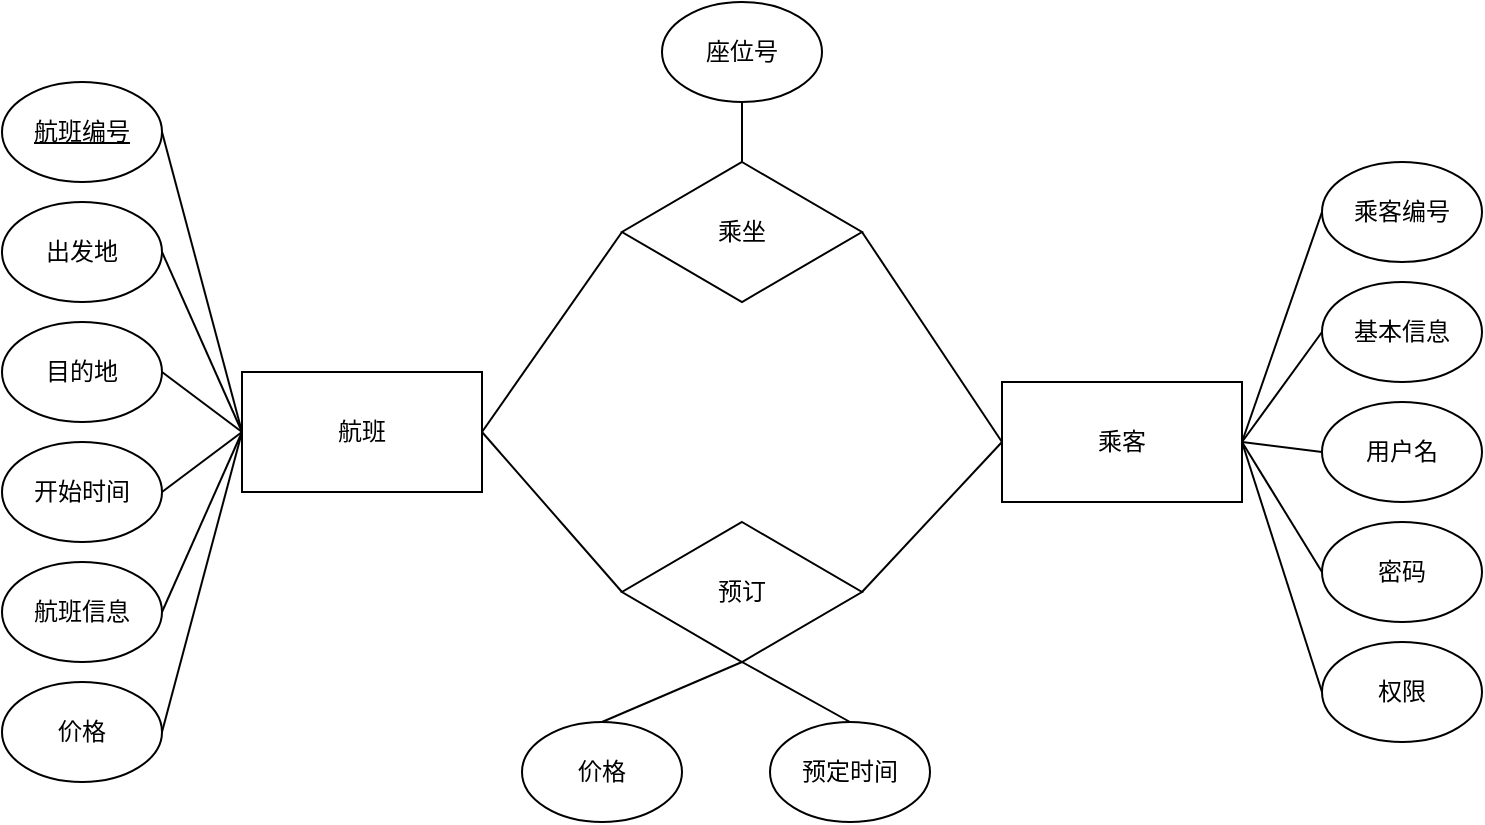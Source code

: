 <mxfile version="14.8.4" type="github">
  <diagram id="WVvl7FqED-bUTkAwLAjd" name="Page-1">
    <mxGraphModel dx="997" dy="573" grid="1" gridSize="10" guides="1" tooltips="1" connect="1" arrows="1" fold="1" page="1" pageScale="1" pageWidth="827" pageHeight="1169" math="0" shadow="0">
      <root>
        <mxCell id="0" />
        <mxCell id="1" parent="0" />
        <mxCell id="ZLZ2BPsOkGQvohF2f_RD-1" value="航班" style="rounded=0;whiteSpace=wrap;html=1;" vertex="1" parent="1">
          <mxGeometry x="150" y="335" width="120" height="60" as="geometry" />
        </mxCell>
        <mxCell id="ZLZ2BPsOkGQvohF2f_RD-2" value="乘客" style="rounded=0;whiteSpace=wrap;html=1;" vertex="1" parent="1">
          <mxGeometry x="530" y="340" width="120" height="60" as="geometry" />
        </mxCell>
        <mxCell id="ZLZ2BPsOkGQvohF2f_RD-3" value="出发地" style="ellipse;whiteSpace=wrap;html=1;" vertex="1" parent="1">
          <mxGeometry x="30" y="250" width="80" height="50" as="geometry" />
        </mxCell>
        <mxCell id="ZLZ2BPsOkGQvohF2f_RD-4" value="目的地" style="ellipse;whiteSpace=wrap;html=1;" vertex="1" parent="1">
          <mxGeometry x="30" y="310" width="80" height="50" as="geometry" />
        </mxCell>
        <mxCell id="ZLZ2BPsOkGQvohF2f_RD-5" value="开始时间" style="ellipse;whiteSpace=wrap;html=1;" vertex="1" parent="1">
          <mxGeometry x="30" y="370" width="80" height="50" as="geometry" />
        </mxCell>
        <mxCell id="ZLZ2BPsOkGQvohF2f_RD-6" value="航班信息" style="ellipse;whiteSpace=wrap;html=1;" vertex="1" parent="1">
          <mxGeometry x="30" y="430" width="80" height="50" as="geometry" />
        </mxCell>
        <mxCell id="ZLZ2BPsOkGQvohF2f_RD-7" value="价格" style="ellipse;whiteSpace=wrap;html=1;" vertex="1" parent="1">
          <mxGeometry x="30" y="490" width="80" height="50" as="geometry" />
        </mxCell>
        <mxCell id="ZLZ2BPsOkGQvohF2f_RD-8" value="乘客编号&lt;span style=&quot;color: rgba(0 , 0 , 0 , 0) ; font-family: monospace ; font-size: 0px&quot;&gt;%3CmxGraphModel%3E%3Croot%3E%3CmxCell%20id%3D%220%22%2F%3E%3CmxCell%20id%3D%221%22%20parent%3D%220%22%2F%3E%3CmxCell%20id%3D%222%22%20value%3D%22%E5%BC%80%E5%A7%8B%E6%97%B6%E9%97%B4%22%20style%3D%22ellipse%3BwhiteSpace%3Dwrap%3Bhtml%3D1%3B%22%20vertex%3D%221%22%20parent%3D%221%22%3E%3CmxGeometry%20x%3D%2230%22%20y%3D%22340%22%20width%3D%2280%22%20height%3D%2250%22%20as%3D%22geometry%22%2F%3E%3C%2FmxCell%3E%3C%2Froot%3E%3C%2FmxGraphModel%3E&lt;/span&gt;" style="ellipse;whiteSpace=wrap;html=1;" vertex="1" parent="1">
          <mxGeometry x="690" y="230" width="80" height="50" as="geometry" />
        </mxCell>
        <mxCell id="ZLZ2BPsOkGQvohF2f_RD-9" value="基本信息" style="ellipse;whiteSpace=wrap;html=1;" vertex="1" parent="1">
          <mxGeometry x="690" y="290" width="80" height="50" as="geometry" />
        </mxCell>
        <mxCell id="ZLZ2BPsOkGQvohF2f_RD-10" value="用户名" style="ellipse;whiteSpace=wrap;html=1;" vertex="1" parent="1">
          <mxGeometry x="690" y="350" width="80" height="50" as="geometry" />
        </mxCell>
        <mxCell id="ZLZ2BPsOkGQvohF2f_RD-11" value="密码" style="ellipse;whiteSpace=wrap;html=1;" vertex="1" parent="1">
          <mxGeometry x="690" y="410" width="80" height="50" as="geometry" />
        </mxCell>
        <mxCell id="ZLZ2BPsOkGQvohF2f_RD-12" value="权限" style="ellipse;whiteSpace=wrap;html=1;" vertex="1" parent="1">
          <mxGeometry x="690" y="470" width="80" height="50" as="geometry" />
        </mxCell>
        <mxCell id="ZLZ2BPsOkGQvohF2f_RD-13" value="&lt;u&gt;航班编号&lt;/u&gt;" style="ellipse;whiteSpace=wrap;html=1;" vertex="1" parent="1">
          <mxGeometry x="30" y="190" width="80" height="50" as="geometry" />
        </mxCell>
        <mxCell id="ZLZ2BPsOkGQvohF2f_RD-14" value="乘坐" style="rhombus;whiteSpace=wrap;html=1;" vertex="1" parent="1">
          <mxGeometry x="340" y="230" width="120" height="70" as="geometry" />
        </mxCell>
        <mxCell id="ZLZ2BPsOkGQvohF2f_RD-15" value="座位号" style="ellipse;whiteSpace=wrap;html=1;" vertex="1" parent="1">
          <mxGeometry x="360" y="150" width="80" height="50" as="geometry" />
        </mxCell>
        <mxCell id="ZLZ2BPsOkGQvohF2f_RD-16" value="预订" style="rhombus;whiteSpace=wrap;html=1;" vertex="1" parent="1">
          <mxGeometry x="340" y="410" width="120" height="70" as="geometry" />
        </mxCell>
        <mxCell id="ZLZ2BPsOkGQvohF2f_RD-17" value="价格" style="ellipse;whiteSpace=wrap;html=1;" vertex="1" parent="1">
          <mxGeometry x="290" y="510" width="80" height="50" as="geometry" />
        </mxCell>
        <mxCell id="ZLZ2BPsOkGQvohF2f_RD-18" value="" style="endArrow=none;html=1;entryX=0;entryY=0.5;entryDx=0;entryDy=0;exitX=1;exitY=0.5;exitDx=0;exitDy=0;" edge="1" parent="1" source="ZLZ2BPsOkGQvohF2f_RD-14" target="ZLZ2BPsOkGQvohF2f_RD-2">
          <mxGeometry width="50" height="50" relative="1" as="geometry">
            <mxPoint x="390" y="420" as="sourcePoint" />
            <mxPoint x="440" y="370" as="targetPoint" />
          </mxGeometry>
        </mxCell>
        <mxCell id="ZLZ2BPsOkGQvohF2f_RD-19" value="" style="endArrow=none;html=1;entryX=0;entryY=0.5;entryDx=0;entryDy=0;exitX=1;exitY=0.5;exitDx=0;exitDy=0;" edge="1" parent="1" source="ZLZ2BPsOkGQvohF2f_RD-1" target="ZLZ2BPsOkGQvohF2f_RD-14">
          <mxGeometry width="50" height="50" relative="1" as="geometry">
            <mxPoint x="390" y="420" as="sourcePoint" />
            <mxPoint x="440" y="370" as="targetPoint" />
          </mxGeometry>
        </mxCell>
        <mxCell id="ZLZ2BPsOkGQvohF2f_RD-20" value="" style="endArrow=none;html=1;entryX=0.5;entryY=1;entryDx=0;entryDy=0;" edge="1" parent="1" target="ZLZ2BPsOkGQvohF2f_RD-15">
          <mxGeometry width="50" height="50" relative="1" as="geometry">
            <mxPoint x="400" y="230" as="sourcePoint" />
            <mxPoint x="440" y="370" as="targetPoint" />
          </mxGeometry>
        </mxCell>
        <mxCell id="ZLZ2BPsOkGQvohF2f_RD-21" value="" style="endArrow=none;html=1;exitX=1;exitY=0.5;exitDx=0;exitDy=0;entryX=0;entryY=0.5;entryDx=0;entryDy=0;" edge="1" parent="1" source="ZLZ2BPsOkGQvohF2f_RD-7" target="ZLZ2BPsOkGQvohF2f_RD-1">
          <mxGeometry width="50" height="50" relative="1" as="geometry">
            <mxPoint x="390" y="420" as="sourcePoint" />
            <mxPoint x="440" y="370" as="targetPoint" />
          </mxGeometry>
        </mxCell>
        <mxCell id="ZLZ2BPsOkGQvohF2f_RD-22" value="" style="endArrow=none;html=1;exitX=1;exitY=0.5;exitDx=0;exitDy=0;entryX=0;entryY=0.5;entryDx=0;entryDy=0;" edge="1" parent="1" source="ZLZ2BPsOkGQvohF2f_RD-13" target="ZLZ2BPsOkGQvohF2f_RD-1">
          <mxGeometry width="50" height="50" relative="1" as="geometry">
            <mxPoint x="160" y="250" as="sourcePoint" />
            <mxPoint x="210" y="200" as="targetPoint" />
          </mxGeometry>
        </mxCell>
        <mxCell id="ZLZ2BPsOkGQvohF2f_RD-23" value="" style="endArrow=none;html=1;exitX=1;exitY=0.5;exitDx=0;exitDy=0;entryX=0;entryY=0.5;entryDx=0;entryDy=0;" edge="1" parent="1" source="ZLZ2BPsOkGQvohF2f_RD-3" target="ZLZ2BPsOkGQvohF2f_RD-1">
          <mxGeometry width="50" height="50" relative="1" as="geometry">
            <mxPoint x="170" y="260" as="sourcePoint" />
            <mxPoint x="220" y="210" as="targetPoint" />
          </mxGeometry>
        </mxCell>
        <mxCell id="ZLZ2BPsOkGQvohF2f_RD-24" value="" style="endArrow=none;html=1;exitX=1;exitY=0.5;exitDx=0;exitDy=0;entryX=0;entryY=0.5;entryDx=0;entryDy=0;" edge="1" parent="1" source="ZLZ2BPsOkGQvohF2f_RD-4" target="ZLZ2BPsOkGQvohF2f_RD-1">
          <mxGeometry width="50" height="50" relative="1" as="geometry">
            <mxPoint x="180" y="270" as="sourcePoint" />
            <mxPoint x="230" y="220" as="targetPoint" />
          </mxGeometry>
        </mxCell>
        <mxCell id="ZLZ2BPsOkGQvohF2f_RD-25" value="" style="endArrow=none;html=1;exitX=1;exitY=0.5;exitDx=0;exitDy=0;entryX=0;entryY=0.5;entryDx=0;entryDy=0;" edge="1" parent="1" source="ZLZ2BPsOkGQvohF2f_RD-5" target="ZLZ2BPsOkGQvohF2f_RD-1">
          <mxGeometry width="50" height="50" relative="1" as="geometry">
            <mxPoint x="190" y="280" as="sourcePoint" />
            <mxPoint x="240" y="230" as="targetPoint" />
          </mxGeometry>
        </mxCell>
        <mxCell id="ZLZ2BPsOkGQvohF2f_RD-26" value="" style="endArrow=none;html=1;exitX=1;exitY=0.5;exitDx=0;exitDy=0;entryX=0;entryY=0.5;entryDx=0;entryDy=0;" edge="1" parent="1" source="ZLZ2BPsOkGQvohF2f_RD-6" target="ZLZ2BPsOkGQvohF2f_RD-1">
          <mxGeometry width="50" height="50" relative="1" as="geometry">
            <mxPoint x="200" y="290" as="sourcePoint" />
            <mxPoint x="250" y="240" as="targetPoint" />
          </mxGeometry>
        </mxCell>
        <mxCell id="ZLZ2BPsOkGQvohF2f_RD-28" value="预定时间" style="ellipse;whiteSpace=wrap;html=1;" vertex="1" parent="1">
          <mxGeometry x="414" y="510" width="80" height="50" as="geometry" />
        </mxCell>
        <mxCell id="ZLZ2BPsOkGQvohF2f_RD-30" value="" style="endArrow=none;html=1;entryX=1;entryY=0.5;entryDx=0;entryDy=0;exitX=0;exitY=0.5;exitDx=0;exitDy=0;" edge="1" parent="1" source="ZLZ2BPsOkGQvohF2f_RD-16" target="ZLZ2BPsOkGQvohF2f_RD-1">
          <mxGeometry width="50" height="50" relative="1" as="geometry">
            <mxPoint x="470" y="275" as="sourcePoint" />
            <mxPoint x="570" y="380" as="targetPoint" />
          </mxGeometry>
        </mxCell>
        <mxCell id="ZLZ2BPsOkGQvohF2f_RD-31" value="" style="endArrow=none;html=1;entryX=0.5;entryY=0;entryDx=0;entryDy=0;exitX=0.5;exitY=1;exitDx=0;exitDy=0;" edge="1" parent="1" source="ZLZ2BPsOkGQvohF2f_RD-16" target="ZLZ2BPsOkGQvohF2f_RD-17">
          <mxGeometry width="50" height="50" relative="1" as="geometry">
            <mxPoint x="430" y="360" as="sourcePoint" />
            <mxPoint x="360" y="310" as="targetPoint" />
          </mxGeometry>
        </mxCell>
        <mxCell id="ZLZ2BPsOkGQvohF2f_RD-32" value="" style="endArrow=none;html=1;entryX=0;entryY=0.5;entryDx=0;entryDy=0;exitX=1;exitY=0.5;exitDx=0;exitDy=0;" edge="1" parent="1" source="ZLZ2BPsOkGQvohF2f_RD-16" target="ZLZ2BPsOkGQvohF2f_RD-2">
          <mxGeometry width="50" height="50" relative="1" as="geometry">
            <mxPoint x="440" y="370" as="sourcePoint" />
            <mxPoint x="370" y="320" as="targetPoint" />
          </mxGeometry>
        </mxCell>
        <mxCell id="ZLZ2BPsOkGQvohF2f_RD-33" value="" style="endArrow=none;html=1;entryX=0.5;entryY=1;entryDx=0;entryDy=0;exitX=0.5;exitY=0;exitDx=0;exitDy=0;" edge="1" parent="1" source="ZLZ2BPsOkGQvohF2f_RD-28" target="ZLZ2BPsOkGQvohF2f_RD-16">
          <mxGeometry width="50" height="50" relative="1" as="geometry">
            <mxPoint x="450" y="380" as="sourcePoint" />
            <mxPoint x="380" y="330" as="targetPoint" />
          </mxGeometry>
        </mxCell>
        <mxCell id="ZLZ2BPsOkGQvohF2f_RD-34" value="" style="endArrow=none;html=1;entryX=0;entryY=0.5;entryDx=0;entryDy=0;exitX=1;exitY=0.5;exitDx=0;exitDy=0;" edge="1" parent="1" source="ZLZ2BPsOkGQvohF2f_RD-2" target="ZLZ2BPsOkGQvohF2f_RD-8">
          <mxGeometry width="50" height="50" relative="1" as="geometry">
            <mxPoint x="430" y="390" as="sourcePoint" />
            <mxPoint x="360" y="340" as="targetPoint" />
          </mxGeometry>
        </mxCell>
        <mxCell id="ZLZ2BPsOkGQvohF2f_RD-35" value="" style="endArrow=none;html=1;entryX=0;entryY=0.5;entryDx=0;entryDy=0;exitX=1;exitY=0.5;exitDx=0;exitDy=0;" edge="1" parent="1" source="ZLZ2BPsOkGQvohF2f_RD-2" target="ZLZ2BPsOkGQvohF2f_RD-9">
          <mxGeometry width="50" height="50" relative="1" as="geometry">
            <mxPoint x="440" y="400" as="sourcePoint" />
            <mxPoint x="370" y="350" as="targetPoint" />
          </mxGeometry>
        </mxCell>
        <mxCell id="ZLZ2BPsOkGQvohF2f_RD-36" value="" style="endArrow=none;html=1;entryX=0;entryY=0.5;entryDx=0;entryDy=0;exitX=1;exitY=0.5;exitDx=0;exitDy=0;" edge="1" parent="1" source="ZLZ2BPsOkGQvohF2f_RD-2" target="ZLZ2BPsOkGQvohF2f_RD-10">
          <mxGeometry width="50" height="50" relative="1" as="geometry">
            <mxPoint x="450" y="410" as="sourcePoint" />
            <mxPoint x="380" y="360" as="targetPoint" />
          </mxGeometry>
        </mxCell>
        <mxCell id="ZLZ2BPsOkGQvohF2f_RD-37" value="" style="endArrow=none;html=1;entryX=0;entryY=0.5;entryDx=0;entryDy=0;exitX=1;exitY=0.5;exitDx=0;exitDy=0;" edge="1" parent="1" source="ZLZ2BPsOkGQvohF2f_RD-2" target="ZLZ2BPsOkGQvohF2f_RD-11">
          <mxGeometry width="50" height="50" relative="1" as="geometry">
            <mxPoint x="460" y="420" as="sourcePoint" />
            <mxPoint x="390" y="370" as="targetPoint" />
          </mxGeometry>
        </mxCell>
        <mxCell id="ZLZ2BPsOkGQvohF2f_RD-38" value="" style="endArrow=none;html=1;entryX=0;entryY=0.5;entryDx=0;entryDy=0;exitX=1;exitY=0.5;exitDx=0;exitDy=0;" edge="1" parent="1" source="ZLZ2BPsOkGQvohF2f_RD-2" target="ZLZ2BPsOkGQvohF2f_RD-12">
          <mxGeometry width="50" height="50" relative="1" as="geometry">
            <mxPoint x="470" y="430" as="sourcePoint" />
            <mxPoint x="400" y="380" as="targetPoint" />
          </mxGeometry>
        </mxCell>
      </root>
    </mxGraphModel>
  </diagram>
</mxfile>
